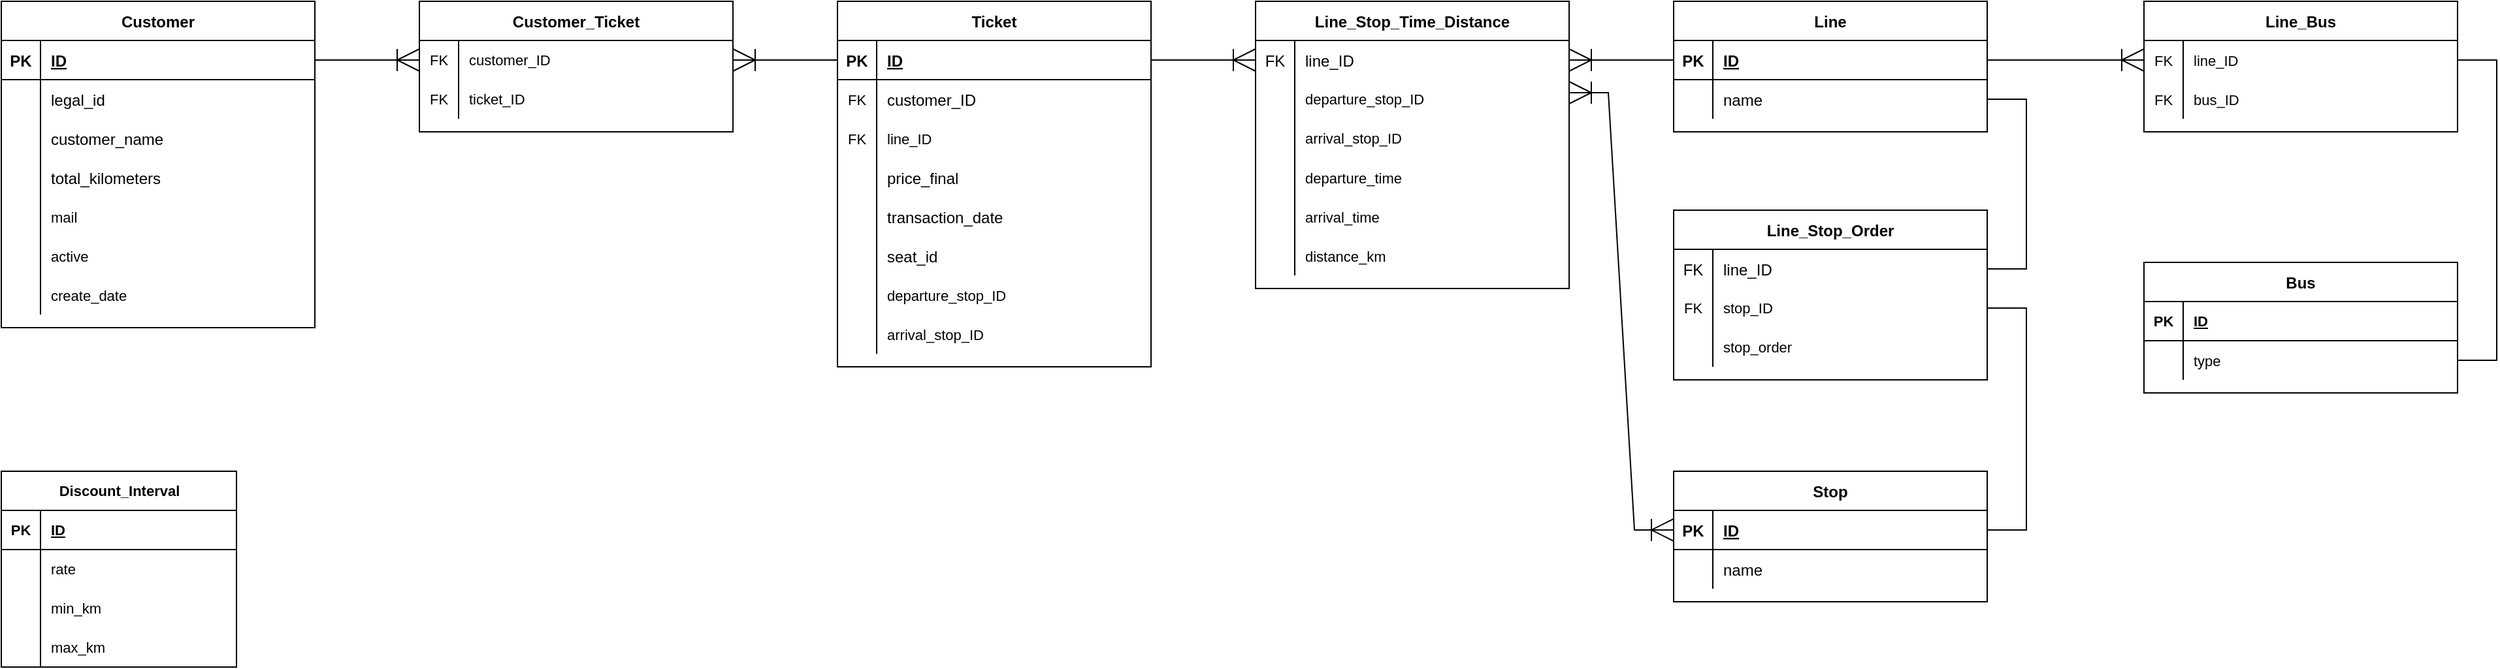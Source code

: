 <mxfile version="25.0.3">
  <diagram id="R2lEEEUBdFMjLlhIrx00" name="Page-1">
    <mxGraphModel dx="2228" dy="1230" grid="1" gridSize="10" guides="1" tooltips="1" connect="1" arrows="1" fold="1" page="1" pageScale="1" pageWidth="827" pageHeight="1169" math="0" shadow="0" extFonts="Permanent Marker^https://fonts.googleapis.com/css?family=Permanent+Marker">
      <root>
        <mxCell id="0" />
        <mxCell id="1" parent="0" />
        <mxCell id="C-vyLk0tnHw3VtMMgP7b-13" value="Stop" style="shape=table;startSize=30;container=1;collapsible=1;childLayout=tableLayout;fixedRows=1;rowLines=0;fontStyle=1;align=center;resizeLast=1;" parent="1" vertex="1">
          <mxGeometry x="1280" y="360" width="240" height="100" as="geometry" />
        </mxCell>
        <mxCell id="C-vyLk0tnHw3VtMMgP7b-14" value="" style="shape=partialRectangle;collapsible=0;dropTarget=0;pointerEvents=0;fillColor=none;points=[[0,0.5],[1,0.5]];portConstraint=eastwest;top=0;left=0;right=0;bottom=1;" parent="C-vyLk0tnHw3VtMMgP7b-13" vertex="1">
          <mxGeometry y="30" width="240" height="30" as="geometry" />
        </mxCell>
        <mxCell id="C-vyLk0tnHw3VtMMgP7b-15" value="PK" style="shape=partialRectangle;overflow=hidden;connectable=0;fillColor=none;top=0;left=0;bottom=0;right=0;fontStyle=1;" parent="C-vyLk0tnHw3VtMMgP7b-14" vertex="1">
          <mxGeometry width="30" height="30" as="geometry">
            <mxRectangle width="30" height="30" as="alternateBounds" />
          </mxGeometry>
        </mxCell>
        <mxCell id="C-vyLk0tnHw3VtMMgP7b-16" value="ID" style="shape=partialRectangle;overflow=hidden;connectable=0;fillColor=none;top=0;left=0;bottom=0;right=0;align=left;spacingLeft=6;fontStyle=5;" parent="C-vyLk0tnHw3VtMMgP7b-14" vertex="1">
          <mxGeometry x="30" width="210" height="30" as="geometry">
            <mxRectangle width="210" height="30" as="alternateBounds" />
          </mxGeometry>
        </mxCell>
        <mxCell id="C-vyLk0tnHw3VtMMgP7b-17" value="" style="shape=partialRectangle;collapsible=0;dropTarget=0;pointerEvents=0;fillColor=none;points=[[0,0.5],[1,0.5]];portConstraint=eastwest;top=0;left=0;right=0;bottom=0;" parent="C-vyLk0tnHw3VtMMgP7b-13" vertex="1">
          <mxGeometry y="60" width="240" height="30" as="geometry" />
        </mxCell>
        <mxCell id="C-vyLk0tnHw3VtMMgP7b-18" value="" style="shape=partialRectangle;overflow=hidden;connectable=0;fillColor=none;top=0;left=0;bottom=0;right=0;" parent="C-vyLk0tnHw3VtMMgP7b-17" vertex="1">
          <mxGeometry width="30" height="30" as="geometry">
            <mxRectangle width="30" height="30" as="alternateBounds" />
          </mxGeometry>
        </mxCell>
        <mxCell id="C-vyLk0tnHw3VtMMgP7b-19" value="name" style="shape=partialRectangle;overflow=hidden;connectable=0;fillColor=none;top=0;left=0;bottom=0;right=0;align=left;spacingLeft=6;" parent="C-vyLk0tnHw3VtMMgP7b-17" vertex="1">
          <mxGeometry x="30" width="210" height="30" as="geometry">
            <mxRectangle width="210" height="30" as="alternateBounds" />
          </mxGeometry>
        </mxCell>
        <mxCell id="C-vyLk0tnHw3VtMMgP7b-23" value="Customer" style="shape=table;startSize=30;container=1;collapsible=1;childLayout=tableLayout;fixedRows=1;rowLines=0;fontStyle=1;align=center;resizeLast=1;" parent="1" vertex="1">
          <mxGeometry width="240" height="250" as="geometry" />
        </mxCell>
        <mxCell id="C-vyLk0tnHw3VtMMgP7b-24" value="" style="shape=partialRectangle;collapsible=0;dropTarget=0;pointerEvents=0;fillColor=none;points=[[0,0.5],[1,0.5]];portConstraint=eastwest;top=0;left=0;right=0;bottom=1;" parent="C-vyLk0tnHw3VtMMgP7b-23" vertex="1">
          <mxGeometry y="30" width="240" height="30" as="geometry" />
        </mxCell>
        <mxCell id="C-vyLk0tnHw3VtMMgP7b-25" value="PK" style="shape=partialRectangle;overflow=hidden;connectable=0;fillColor=none;top=0;left=0;bottom=0;right=0;fontStyle=1;" parent="C-vyLk0tnHw3VtMMgP7b-24" vertex="1">
          <mxGeometry width="30" height="30" as="geometry">
            <mxRectangle width="30" height="30" as="alternateBounds" />
          </mxGeometry>
        </mxCell>
        <mxCell id="C-vyLk0tnHw3VtMMgP7b-26" value="ID" style="shape=partialRectangle;overflow=hidden;connectable=0;fillColor=none;top=0;left=0;bottom=0;right=0;align=left;spacingLeft=6;fontStyle=5;" parent="C-vyLk0tnHw3VtMMgP7b-24" vertex="1">
          <mxGeometry x="30" width="210" height="30" as="geometry">
            <mxRectangle width="210" height="30" as="alternateBounds" />
          </mxGeometry>
        </mxCell>
        <mxCell id="C-vyLk0tnHw3VtMMgP7b-27" value="" style="shape=partialRectangle;collapsible=0;dropTarget=0;pointerEvents=0;fillColor=none;points=[[0,0.5],[1,0.5]];portConstraint=eastwest;top=0;left=0;right=0;bottom=0;" parent="C-vyLk0tnHw3VtMMgP7b-23" vertex="1">
          <mxGeometry y="60" width="240" height="30" as="geometry" />
        </mxCell>
        <mxCell id="C-vyLk0tnHw3VtMMgP7b-28" value="" style="shape=partialRectangle;overflow=hidden;connectable=0;fillColor=none;top=0;left=0;bottom=0;right=0;" parent="C-vyLk0tnHw3VtMMgP7b-27" vertex="1">
          <mxGeometry width="30" height="30" as="geometry">
            <mxRectangle width="30" height="30" as="alternateBounds" />
          </mxGeometry>
        </mxCell>
        <mxCell id="C-vyLk0tnHw3VtMMgP7b-29" value="legal_id" style="shape=partialRectangle;overflow=hidden;connectable=0;fillColor=none;top=0;left=0;bottom=0;right=0;align=left;spacingLeft=6;" parent="C-vyLk0tnHw3VtMMgP7b-27" vertex="1">
          <mxGeometry x="30" width="210" height="30" as="geometry">
            <mxRectangle width="210" height="30" as="alternateBounds" />
          </mxGeometry>
        </mxCell>
        <mxCell id="orfjdkogX-pBOF_ILe8_-20" value="" style="shape=tableRow;horizontal=0;startSize=0;swimlaneHead=0;swimlaneBody=0;fillColor=none;collapsible=0;dropTarget=0;points=[[0,0.5],[1,0.5]];portConstraint=eastwest;top=0;left=0;right=0;bottom=0;" vertex="1" parent="C-vyLk0tnHw3VtMMgP7b-23">
          <mxGeometry y="90" width="240" height="30" as="geometry" />
        </mxCell>
        <mxCell id="orfjdkogX-pBOF_ILe8_-21" value="" style="shape=partialRectangle;connectable=0;fillColor=none;top=0;left=0;bottom=0;right=0;editable=1;overflow=hidden;" vertex="1" parent="orfjdkogX-pBOF_ILe8_-20">
          <mxGeometry width="30" height="30" as="geometry">
            <mxRectangle width="30" height="30" as="alternateBounds" />
          </mxGeometry>
        </mxCell>
        <mxCell id="orfjdkogX-pBOF_ILe8_-22" value="customer_name" style="shape=partialRectangle;connectable=0;fillColor=none;top=0;left=0;bottom=0;right=0;align=left;spacingLeft=6;overflow=hidden;" vertex="1" parent="orfjdkogX-pBOF_ILe8_-20">
          <mxGeometry x="30" width="210" height="30" as="geometry">
            <mxRectangle width="210" height="30" as="alternateBounds" />
          </mxGeometry>
        </mxCell>
        <mxCell id="orfjdkogX-pBOF_ILe8_-23" value="" style="shape=tableRow;horizontal=0;startSize=0;swimlaneHead=0;swimlaneBody=0;fillColor=none;collapsible=0;dropTarget=0;points=[[0,0.5],[1,0.5]];portConstraint=eastwest;top=0;left=0;right=0;bottom=0;" vertex="1" parent="C-vyLk0tnHw3VtMMgP7b-23">
          <mxGeometry y="120" width="240" height="30" as="geometry" />
        </mxCell>
        <mxCell id="orfjdkogX-pBOF_ILe8_-24" value="" style="shape=partialRectangle;connectable=0;fillColor=none;top=0;left=0;bottom=0;right=0;editable=1;overflow=hidden;" vertex="1" parent="orfjdkogX-pBOF_ILe8_-23">
          <mxGeometry width="30" height="30" as="geometry">
            <mxRectangle width="30" height="30" as="alternateBounds" />
          </mxGeometry>
        </mxCell>
        <mxCell id="orfjdkogX-pBOF_ILe8_-25" value="total_kilometers" style="shape=partialRectangle;connectable=0;fillColor=none;top=0;left=0;bottom=0;right=0;align=left;spacingLeft=6;overflow=hidden;" vertex="1" parent="orfjdkogX-pBOF_ILe8_-23">
          <mxGeometry x="30" width="210" height="30" as="geometry">
            <mxRectangle width="210" height="30" as="alternateBounds" />
          </mxGeometry>
        </mxCell>
        <mxCell id="orfjdkogX-pBOF_ILe8_-232" value="" style="shape=tableRow;horizontal=0;startSize=0;swimlaneHead=0;swimlaneBody=0;fillColor=none;collapsible=0;dropTarget=0;points=[[0,0.5],[1,0.5]];portConstraint=eastwest;top=0;left=0;right=0;bottom=0;align=center;verticalAlign=middle;fontFamily=Helvetica;fontSize=11;fontColor=default;labelBackgroundColor=default;resizable=0;" vertex="1" parent="C-vyLk0tnHw3VtMMgP7b-23">
          <mxGeometry y="150" width="240" height="30" as="geometry" />
        </mxCell>
        <mxCell id="orfjdkogX-pBOF_ILe8_-233" value="" style="shape=partialRectangle;connectable=0;fillColor=none;top=0;left=0;bottom=0;right=0;editable=1;overflow=hidden;align=center;verticalAlign=middle;fontFamily=Helvetica;fontSize=11;fontColor=default;labelBackgroundColor=default;resizable=0;" vertex="1" parent="orfjdkogX-pBOF_ILe8_-232">
          <mxGeometry width="30" height="30" as="geometry">
            <mxRectangle width="30" height="30" as="alternateBounds" />
          </mxGeometry>
        </mxCell>
        <mxCell id="orfjdkogX-pBOF_ILe8_-234" value="mail" style="shape=partialRectangle;connectable=0;fillColor=none;top=0;left=0;bottom=0;right=0;align=left;spacingLeft=6;overflow=hidden;verticalAlign=middle;fontFamily=Helvetica;fontSize=11;fontColor=default;labelBackgroundColor=default;resizable=0;" vertex="1" parent="orfjdkogX-pBOF_ILe8_-232">
          <mxGeometry x="30" width="210" height="30" as="geometry">
            <mxRectangle width="210" height="30" as="alternateBounds" />
          </mxGeometry>
        </mxCell>
        <mxCell id="orfjdkogX-pBOF_ILe8_-238" value="" style="shape=tableRow;horizontal=0;startSize=0;swimlaneHead=0;swimlaneBody=0;fillColor=none;collapsible=0;dropTarget=0;points=[[0,0.5],[1,0.5]];portConstraint=eastwest;top=0;left=0;right=0;bottom=0;align=center;verticalAlign=middle;fontFamily=Helvetica;fontSize=11;fontColor=default;labelBackgroundColor=default;resizable=0;" vertex="1" parent="C-vyLk0tnHw3VtMMgP7b-23">
          <mxGeometry y="180" width="240" height="30" as="geometry" />
        </mxCell>
        <mxCell id="orfjdkogX-pBOF_ILe8_-239" value="" style="shape=partialRectangle;connectable=0;fillColor=none;top=0;left=0;bottom=0;right=0;editable=1;overflow=hidden;align=center;verticalAlign=middle;fontFamily=Helvetica;fontSize=11;fontColor=default;labelBackgroundColor=default;resizable=0;" vertex="1" parent="orfjdkogX-pBOF_ILe8_-238">
          <mxGeometry width="30" height="30" as="geometry">
            <mxRectangle width="30" height="30" as="alternateBounds" />
          </mxGeometry>
        </mxCell>
        <mxCell id="orfjdkogX-pBOF_ILe8_-240" value="active" style="shape=partialRectangle;connectable=0;fillColor=none;top=0;left=0;bottom=0;right=0;align=left;spacingLeft=6;overflow=hidden;verticalAlign=middle;fontFamily=Helvetica;fontSize=11;fontColor=default;labelBackgroundColor=default;resizable=0;" vertex="1" parent="orfjdkogX-pBOF_ILe8_-238">
          <mxGeometry x="30" width="210" height="30" as="geometry">
            <mxRectangle width="210" height="30" as="alternateBounds" />
          </mxGeometry>
        </mxCell>
        <mxCell id="orfjdkogX-pBOF_ILe8_-241" value="" style="shape=tableRow;horizontal=0;startSize=0;swimlaneHead=0;swimlaneBody=0;fillColor=none;collapsible=0;dropTarget=0;points=[[0,0.5],[1,0.5]];portConstraint=eastwest;top=0;left=0;right=0;bottom=0;align=center;verticalAlign=middle;fontFamily=Helvetica;fontSize=11;fontColor=default;labelBackgroundColor=default;resizable=0;" vertex="1" parent="C-vyLk0tnHw3VtMMgP7b-23">
          <mxGeometry y="210" width="240" height="30" as="geometry" />
        </mxCell>
        <mxCell id="orfjdkogX-pBOF_ILe8_-242" value="" style="shape=partialRectangle;connectable=0;fillColor=none;top=0;left=0;bottom=0;right=0;editable=1;overflow=hidden;align=center;verticalAlign=middle;fontFamily=Helvetica;fontSize=11;fontColor=default;labelBackgroundColor=default;resizable=0;" vertex="1" parent="orfjdkogX-pBOF_ILe8_-241">
          <mxGeometry width="30" height="30" as="geometry">
            <mxRectangle width="30" height="30" as="alternateBounds" />
          </mxGeometry>
        </mxCell>
        <mxCell id="orfjdkogX-pBOF_ILe8_-243" value="create_date" style="shape=partialRectangle;connectable=0;fillColor=none;top=0;left=0;bottom=0;right=0;align=left;spacingLeft=6;overflow=hidden;verticalAlign=middle;fontFamily=Helvetica;fontSize=11;fontColor=default;labelBackgroundColor=default;resizable=0;" vertex="1" parent="orfjdkogX-pBOF_ILe8_-241">
          <mxGeometry x="30" width="210" height="30" as="geometry">
            <mxRectangle width="210" height="30" as="alternateBounds" />
          </mxGeometry>
        </mxCell>
        <mxCell id="orfjdkogX-pBOF_ILe8_-57" value="Customer_Ticket" style="shape=table;startSize=30;container=1;collapsible=1;childLayout=tableLayout;fixedRows=1;rowLines=0;fontStyle=1;align=center;resizeLast=1;" vertex="1" parent="1">
          <mxGeometry x="320" width="240" height="100" as="geometry" />
        </mxCell>
        <mxCell id="orfjdkogX-pBOF_ILe8_-71" value="" style="shape=tableRow;horizontal=0;startSize=0;swimlaneHead=0;swimlaneBody=0;fillColor=none;collapsible=0;dropTarget=0;points=[[0,0.5],[1,0.5]];portConstraint=eastwest;top=0;left=0;right=0;bottom=0;align=center;verticalAlign=middle;fontFamily=Helvetica;fontSize=11;fontColor=default;labelBackgroundColor=default;resizable=0;" vertex="1" parent="orfjdkogX-pBOF_ILe8_-57">
          <mxGeometry y="30" width="240" height="30" as="geometry" />
        </mxCell>
        <mxCell id="orfjdkogX-pBOF_ILe8_-72" value="FK" style="shape=partialRectangle;connectable=0;fillColor=none;top=0;left=0;bottom=0;right=0;fontStyle=0;overflow=hidden;whiteSpace=wrap;html=1;align=center;verticalAlign=middle;fontFamily=Helvetica;fontSize=11;fontColor=default;labelBackgroundColor=default;resizable=0;" vertex="1" parent="orfjdkogX-pBOF_ILe8_-71">
          <mxGeometry width="30" height="30" as="geometry">
            <mxRectangle width="30" height="30" as="alternateBounds" />
          </mxGeometry>
        </mxCell>
        <mxCell id="orfjdkogX-pBOF_ILe8_-73" value="customer_ID" style="shape=partialRectangle;connectable=0;fillColor=none;top=0;left=0;bottom=0;right=0;align=left;spacingLeft=6;fontStyle=0;overflow=hidden;whiteSpace=wrap;html=1;verticalAlign=middle;fontFamily=Helvetica;fontSize=11;fontColor=default;labelBackgroundColor=default;resizable=0;" vertex="1" parent="orfjdkogX-pBOF_ILe8_-71">
          <mxGeometry x="30" width="210" height="30" as="geometry">
            <mxRectangle width="210" height="30" as="alternateBounds" />
          </mxGeometry>
        </mxCell>
        <mxCell id="orfjdkogX-pBOF_ILe8_-74" value="" style="shape=tableRow;horizontal=0;startSize=0;swimlaneHead=0;swimlaneBody=0;fillColor=none;collapsible=0;dropTarget=0;points=[[0,0.5],[1,0.5]];portConstraint=eastwest;top=0;left=0;right=0;bottom=0;align=center;verticalAlign=middle;fontFamily=Helvetica;fontSize=11;fontColor=default;labelBackgroundColor=default;resizable=0;" vertex="1" parent="orfjdkogX-pBOF_ILe8_-57">
          <mxGeometry y="60" width="240" height="30" as="geometry" />
        </mxCell>
        <mxCell id="orfjdkogX-pBOF_ILe8_-75" value="FK" style="shape=partialRectangle;connectable=0;fillColor=none;top=0;left=0;bottom=0;right=0;fontStyle=0;overflow=hidden;whiteSpace=wrap;html=1;align=center;verticalAlign=middle;fontFamily=Helvetica;fontSize=11;fontColor=default;labelBackgroundColor=default;resizable=0;" vertex="1" parent="orfjdkogX-pBOF_ILe8_-74">
          <mxGeometry width="30" height="30" as="geometry">
            <mxRectangle width="30" height="30" as="alternateBounds" />
          </mxGeometry>
        </mxCell>
        <mxCell id="orfjdkogX-pBOF_ILe8_-76" value="ticket_ID" style="shape=partialRectangle;connectable=0;fillColor=none;top=0;left=0;bottom=0;right=0;align=left;spacingLeft=6;fontStyle=0;overflow=hidden;whiteSpace=wrap;html=1;verticalAlign=middle;fontFamily=Helvetica;fontSize=11;fontColor=default;labelBackgroundColor=default;resizable=0;" vertex="1" parent="orfjdkogX-pBOF_ILe8_-74">
          <mxGeometry x="30" width="210" height="30" as="geometry">
            <mxRectangle width="210" height="30" as="alternateBounds" />
          </mxGeometry>
        </mxCell>
        <mxCell id="orfjdkogX-pBOF_ILe8_-106" value="" style="edgeStyle=entityRelationEdgeStyle;fontSize=12;html=1;endArrow=ERoneToMany;rounded=0;strokeColor=default;strokeWidth=1;align=center;verticalAlign=middle;fontFamily=Helvetica;fontColor=default;labelBackgroundColor=default;resizable=0;endSize=15;entryX=0;entryY=0.5;entryDx=0;entryDy=0;exitX=1;exitY=0.5;exitDx=0;exitDy=0;" edge="1" parent="1" source="C-vyLk0tnHw3VtMMgP7b-24" target="orfjdkogX-pBOF_ILe8_-71">
          <mxGeometry width="100" height="100" relative="1" as="geometry">
            <mxPoint x="260" y="80" as="sourcePoint" />
            <mxPoint x="440" y="40" as="targetPoint" />
          </mxGeometry>
        </mxCell>
        <mxCell id="orfjdkogX-pBOF_ILe8_-107" value="" style="edgeStyle=entityRelationEdgeStyle;fontSize=12;html=1;endArrow=ERoneToMany;rounded=0;strokeColor=default;strokeWidth=1;align=center;verticalAlign=middle;fontFamily=Helvetica;fontColor=default;labelBackgroundColor=default;resizable=0;endSize=15;entryX=1;entryY=0.5;entryDx=0;entryDy=0;exitX=0;exitY=0.5;exitDx=0;exitDy=0;" edge="1" parent="1" source="C-vyLk0tnHw3VtMMgP7b-3" target="orfjdkogX-pBOF_ILe8_-71">
          <mxGeometry width="100" height="100" relative="1" as="geometry">
            <mxPoint x="450" y="250" as="sourcePoint" />
            <mxPoint x="550" y="150" as="targetPoint" />
          </mxGeometry>
        </mxCell>
        <mxCell id="orfjdkogX-pBOF_ILe8_-108" value="Discount_Interval" style="shape=table;startSize=30;container=1;collapsible=1;childLayout=tableLayout;fixedRows=1;rowLines=0;fontStyle=1;align=center;resizeLast=1;html=1;verticalAlign=middle;fontFamily=Helvetica;fontSize=11;fontColor=default;labelBackgroundColor=default;resizable=0;fillColor=none;gradientColor=none;" vertex="1" parent="1">
          <mxGeometry y="360" width="180" height="150" as="geometry" />
        </mxCell>
        <mxCell id="orfjdkogX-pBOF_ILe8_-109" value="" style="shape=tableRow;horizontal=0;startSize=0;swimlaneHead=0;swimlaneBody=0;fillColor=none;collapsible=0;dropTarget=0;points=[[0,0.5],[1,0.5]];portConstraint=eastwest;top=0;left=0;right=0;bottom=1;align=center;verticalAlign=middle;fontFamily=Helvetica;fontSize=11;fontColor=default;labelBackgroundColor=default;resizable=0;" vertex="1" parent="orfjdkogX-pBOF_ILe8_-108">
          <mxGeometry y="30" width="180" height="30" as="geometry" />
        </mxCell>
        <mxCell id="orfjdkogX-pBOF_ILe8_-110" value="PK" style="shape=partialRectangle;connectable=0;fillColor=none;top=0;left=0;bottom=0;right=0;fontStyle=1;overflow=hidden;whiteSpace=wrap;html=1;align=center;verticalAlign=middle;fontFamily=Helvetica;fontSize=11;fontColor=default;labelBackgroundColor=default;resizable=0;" vertex="1" parent="orfjdkogX-pBOF_ILe8_-109">
          <mxGeometry width="30" height="30" as="geometry">
            <mxRectangle width="30" height="30" as="alternateBounds" />
          </mxGeometry>
        </mxCell>
        <mxCell id="orfjdkogX-pBOF_ILe8_-111" value="ID" style="shape=partialRectangle;connectable=0;fillColor=none;top=0;left=0;bottom=0;right=0;align=left;spacingLeft=6;fontStyle=5;overflow=hidden;whiteSpace=wrap;html=1;verticalAlign=middle;fontFamily=Helvetica;fontSize=11;fontColor=default;labelBackgroundColor=default;resizable=0;" vertex="1" parent="orfjdkogX-pBOF_ILe8_-109">
          <mxGeometry x="30" width="150" height="30" as="geometry">
            <mxRectangle width="150" height="30" as="alternateBounds" />
          </mxGeometry>
        </mxCell>
        <mxCell id="orfjdkogX-pBOF_ILe8_-112" value="" style="shape=tableRow;horizontal=0;startSize=0;swimlaneHead=0;swimlaneBody=0;fillColor=none;collapsible=0;dropTarget=0;points=[[0,0.5],[1,0.5]];portConstraint=eastwest;top=0;left=0;right=0;bottom=0;align=center;verticalAlign=middle;fontFamily=Helvetica;fontSize=11;fontColor=default;labelBackgroundColor=default;resizable=0;" vertex="1" parent="orfjdkogX-pBOF_ILe8_-108">
          <mxGeometry y="60" width="180" height="30" as="geometry" />
        </mxCell>
        <mxCell id="orfjdkogX-pBOF_ILe8_-113" value="" style="shape=partialRectangle;connectable=0;fillColor=none;top=0;left=0;bottom=0;right=0;editable=1;overflow=hidden;whiteSpace=wrap;html=1;align=center;verticalAlign=middle;fontFamily=Helvetica;fontSize=11;fontColor=default;labelBackgroundColor=default;resizable=0;" vertex="1" parent="orfjdkogX-pBOF_ILe8_-112">
          <mxGeometry width="30" height="30" as="geometry">
            <mxRectangle width="30" height="30" as="alternateBounds" />
          </mxGeometry>
        </mxCell>
        <mxCell id="orfjdkogX-pBOF_ILe8_-114" value="rate" style="shape=partialRectangle;connectable=0;fillColor=none;top=0;left=0;bottom=0;right=0;align=left;spacingLeft=6;overflow=hidden;whiteSpace=wrap;html=1;verticalAlign=middle;fontFamily=Helvetica;fontSize=11;fontColor=default;labelBackgroundColor=default;resizable=0;" vertex="1" parent="orfjdkogX-pBOF_ILe8_-112">
          <mxGeometry x="30" width="150" height="30" as="geometry">
            <mxRectangle width="150" height="30" as="alternateBounds" />
          </mxGeometry>
        </mxCell>
        <mxCell id="orfjdkogX-pBOF_ILe8_-115" value="" style="shape=tableRow;horizontal=0;startSize=0;swimlaneHead=0;swimlaneBody=0;fillColor=none;collapsible=0;dropTarget=0;points=[[0,0.5],[1,0.5]];portConstraint=eastwest;top=0;left=0;right=0;bottom=0;align=center;verticalAlign=middle;fontFamily=Helvetica;fontSize=11;fontColor=default;labelBackgroundColor=default;resizable=0;" vertex="1" parent="orfjdkogX-pBOF_ILe8_-108">
          <mxGeometry y="90" width="180" height="30" as="geometry" />
        </mxCell>
        <mxCell id="orfjdkogX-pBOF_ILe8_-116" value="" style="shape=partialRectangle;connectable=0;fillColor=none;top=0;left=0;bottom=0;right=0;editable=1;overflow=hidden;whiteSpace=wrap;html=1;align=center;verticalAlign=middle;fontFamily=Helvetica;fontSize=11;fontColor=default;labelBackgroundColor=default;resizable=0;" vertex="1" parent="orfjdkogX-pBOF_ILe8_-115">
          <mxGeometry width="30" height="30" as="geometry">
            <mxRectangle width="30" height="30" as="alternateBounds" />
          </mxGeometry>
        </mxCell>
        <mxCell id="orfjdkogX-pBOF_ILe8_-117" value="min_km" style="shape=partialRectangle;connectable=0;fillColor=none;top=0;left=0;bottom=0;right=0;align=left;spacingLeft=6;overflow=hidden;whiteSpace=wrap;html=1;verticalAlign=middle;fontFamily=Helvetica;fontSize=11;fontColor=default;labelBackgroundColor=default;resizable=0;" vertex="1" parent="orfjdkogX-pBOF_ILe8_-115">
          <mxGeometry x="30" width="150" height="30" as="geometry">
            <mxRectangle width="150" height="30" as="alternateBounds" />
          </mxGeometry>
        </mxCell>
        <mxCell id="orfjdkogX-pBOF_ILe8_-118" value="" style="shape=tableRow;horizontal=0;startSize=0;swimlaneHead=0;swimlaneBody=0;fillColor=none;collapsible=0;dropTarget=0;points=[[0,0.5],[1,0.5]];portConstraint=eastwest;top=0;left=0;right=0;bottom=0;align=center;verticalAlign=middle;fontFamily=Helvetica;fontSize=11;fontColor=default;labelBackgroundColor=default;resizable=0;" vertex="1" parent="orfjdkogX-pBOF_ILe8_-108">
          <mxGeometry y="120" width="180" height="30" as="geometry" />
        </mxCell>
        <mxCell id="orfjdkogX-pBOF_ILe8_-119" value="" style="shape=partialRectangle;connectable=0;fillColor=none;top=0;left=0;bottom=0;right=0;editable=1;overflow=hidden;whiteSpace=wrap;html=1;align=center;verticalAlign=middle;fontFamily=Helvetica;fontSize=11;fontColor=default;labelBackgroundColor=default;resizable=0;" vertex="1" parent="orfjdkogX-pBOF_ILe8_-118">
          <mxGeometry width="30" height="30" as="geometry">
            <mxRectangle width="30" height="30" as="alternateBounds" />
          </mxGeometry>
        </mxCell>
        <mxCell id="orfjdkogX-pBOF_ILe8_-120" value="max_km" style="shape=partialRectangle;connectable=0;fillColor=none;top=0;left=0;bottom=0;right=0;align=left;spacingLeft=6;overflow=hidden;whiteSpace=wrap;html=1;verticalAlign=middle;fontFamily=Helvetica;fontSize=11;fontColor=default;labelBackgroundColor=default;resizable=0;" vertex="1" parent="orfjdkogX-pBOF_ILe8_-118">
          <mxGeometry x="30" width="150" height="30" as="geometry">
            <mxRectangle width="150" height="30" as="alternateBounds" />
          </mxGeometry>
        </mxCell>
        <mxCell id="orfjdkogX-pBOF_ILe8_-121" value="Line" style="shape=table;startSize=30;container=1;collapsible=1;childLayout=tableLayout;fixedRows=1;rowLines=0;fontStyle=1;align=center;resizeLast=1;" vertex="1" parent="1">
          <mxGeometry x="1280" width="240" height="100" as="geometry" />
        </mxCell>
        <mxCell id="orfjdkogX-pBOF_ILe8_-122" value="" style="shape=partialRectangle;collapsible=0;dropTarget=0;pointerEvents=0;fillColor=none;points=[[0,0.5],[1,0.5]];portConstraint=eastwest;top=0;left=0;right=0;bottom=1;" vertex="1" parent="orfjdkogX-pBOF_ILe8_-121">
          <mxGeometry y="30" width="240" height="30" as="geometry" />
        </mxCell>
        <mxCell id="orfjdkogX-pBOF_ILe8_-123" value="PK" style="shape=partialRectangle;overflow=hidden;connectable=0;fillColor=none;top=0;left=0;bottom=0;right=0;fontStyle=1;" vertex="1" parent="orfjdkogX-pBOF_ILe8_-122">
          <mxGeometry width="30" height="30" as="geometry">
            <mxRectangle width="30" height="30" as="alternateBounds" />
          </mxGeometry>
        </mxCell>
        <mxCell id="orfjdkogX-pBOF_ILe8_-124" value="ID" style="shape=partialRectangle;overflow=hidden;connectable=0;fillColor=none;top=0;left=0;bottom=0;right=0;align=left;spacingLeft=6;fontStyle=5;" vertex="1" parent="orfjdkogX-pBOF_ILe8_-122">
          <mxGeometry x="30" width="210" height="30" as="geometry">
            <mxRectangle width="210" height="30" as="alternateBounds" />
          </mxGeometry>
        </mxCell>
        <mxCell id="orfjdkogX-pBOF_ILe8_-125" value="" style="shape=partialRectangle;collapsible=0;dropTarget=0;pointerEvents=0;fillColor=none;points=[[0,0.5],[1,0.5]];portConstraint=eastwest;top=0;left=0;right=0;bottom=0;" vertex="1" parent="orfjdkogX-pBOF_ILe8_-121">
          <mxGeometry y="60" width="240" height="30" as="geometry" />
        </mxCell>
        <mxCell id="orfjdkogX-pBOF_ILe8_-126" value="" style="shape=partialRectangle;overflow=hidden;connectable=0;fillColor=none;top=0;left=0;bottom=0;right=0;" vertex="1" parent="orfjdkogX-pBOF_ILe8_-125">
          <mxGeometry width="30" height="30" as="geometry">
            <mxRectangle width="30" height="30" as="alternateBounds" />
          </mxGeometry>
        </mxCell>
        <mxCell id="orfjdkogX-pBOF_ILe8_-127" value="name" style="shape=partialRectangle;overflow=hidden;connectable=0;fillColor=none;top=0;left=0;bottom=0;right=0;align=left;spacingLeft=6;" vertex="1" parent="orfjdkogX-pBOF_ILe8_-125">
          <mxGeometry x="30" width="210" height="30" as="geometry">
            <mxRectangle width="210" height="30" as="alternateBounds" />
          </mxGeometry>
        </mxCell>
        <mxCell id="orfjdkogX-pBOF_ILe8_-131" value="Line_Stop_Order" style="shape=table;startSize=30;container=1;collapsible=1;childLayout=tableLayout;fixedRows=1;rowLines=0;fontStyle=1;align=center;resizeLast=1;" vertex="1" parent="1">
          <mxGeometry x="1280" y="160" width="240" height="130" as="geometry" />
        </mxCell>
        <mxCell id="orfjdkogX-pBOF_ILe8_-138" value="" style="shape=partialRectangle;collapsible=0;dropTarget=0;pointerEvents=0;fillColor=none;points=[[0,0.5],[1,0.5]];portConstraint=eastwest;top=0;left=0;right=0;bottom=0;" vertex="1" parent="orfjdkogX-pBOF_ILe8_-131">
          <mxGeometry y="30" width="240" height="30" as="geometry" />
        </mxCell>
        <mxCell id="orfjdkogX-pBOF_ILe8_-139" value="FK" style="shape=partialRectangle;overflow=hidden;connectable=0;fillColor=none;top=0;left=0;bottom=0;right=0;" vertex="1" parent="orfjdkogX-pBOF_ILe8_-138">
          <mxGeometry width="30" height="30" as="geometry">
            <mxRectangle width="30" height="30" as="alternateBounds" />
          </mxGeometry>
        </mxCell>
        <mxCell id="orfjdkogX-pBOF_ILe8_-140" value="line_ID" style="shape=partialRectangle;overflow=hidden;connectable=0;fillColor=none;top=0;left=0;bottom=0;right=0;align=left;spacingLeft=6;" vertex="1" parent="orfjdkogX-pBOF_ILe8_-138">
          <mxGeometry x="30" width="210" height="30" as="geometry">
            <mxRectangle width="210" height="30" as="alternateBounds" />
          </mxGeometry>
        </mxCell>
        <mxCell id="orfjdkogX-pBOF_ILe8_-141" value="" style="shape=tableRow;horizontal=0;startSize=0;swimlaneHead=0;swimlaneBody=0;fillColor=none;collapsible=0;dropTarget=0;points=[[0,0.5],[1,0.5]];portConstraint=eastwest;top=0;left=0;right=0;bottom=0;align=center;verticalAlign=middle;fontFamily=Helvetica;fontSize=11;fontColor=default;labelBackgroundColor=default;resizable=0;" vertex="1" parent="orfjdkogX-pBOF_ILe8_-131">
          <mxGeometry y="60" width="240" height="30" as="geometry" />
        </mxCell>
        <mxCell id="orfjdkogX-pBOF_ILe8_-142" value="FK" style="shape=partialRectangle;connectable=0;fillColor=none;top=0;left=0;bottom=0;right=0;fontStyle=0;overflow=hidden;whiteSpace=wrap;html=1;align=center;verticalAlign=middle;fontFamily=Helvetica;fontSize=11;fontColor=default;labelBackgroundColor=default;resizable=0;" vertex="1" parent="orfjdkogX-pBOF_ILe8_-141">
          <mxGeometry width="30" height="30" as="geometry">
            <mxRectangle width="30" height="30" as="alternateBounds" />
          </mxGeometry>
        </mxCell>
        <mxCell id="orfjdkogX-pBOF_ILe8_-143" value="stop_ID" style="shape=partialRectangle;connectable=0;fillColor=none;top=0;left=0;bottom=0;right=0;align=left;spacingLeft=6;fontStyle=0;overflow=hidden;whiteSpace=wrap;html=1;verticalAlign=middle;fontFamily=Helvetica;fontSize=11;fontColor=default;labelBackgroundColor=default;resizable=0;" vertex="1" parent="orfjdkogX-pBOF_ILe8_-141">
          <mxGeometry x="30" width="210" height="30" as="geometry">
            <mxRectangle width="210" height="30" as="alternateBounds" />
          </mxGeometry>
        </mxCell>
        <mxCell id="orfjdkogX-pBOF_ILe8_-144" value="" style="shape=tableRow;horizontal=0;startSize=0;swimlaneHead=0;swimlaneBody=0;fillColor=none;collapsible=0;dropTarget=0;points=[[0,0.5],[1,0.5]];portConstraint=eastwest;top=0;left=0;right=0;bottom=0;align=center;verticalAlign=middle;fontFamily=Helvetica;fontSize=11;fontColor=default;labelBackgroundColor=default;resizable=0;" vertex="1" parent="orfjdkogX-pBOF_ILe8_-131">
          <mxGeometry y="90" width="240" height="30" as="geometry" />
        </mxCell>
        <mxCell id="orfjdkogX-pBOF_ILe8_-145" value="" style="shape=partialRectangle;connectable=0;fillColor=none;top=0;left=0;bottom=0;right=0;fontStyle=0;overflow=hidden;whiteSpace=wrap;html=1;align=center;verticalAlign=middle;fontFamily=Helvetica;fontSize=11;fontColor=default;labelBackgroundColor=default;resizable=0;" vertex="1" parent="orfjdkogX-pBOF_ILe8_-144">
          <mxGeometry width="30" height="30" as="geometry">
            <mxRectangle width="30" height="30" as="alternateBounds" />
          </mxGeometry>
        </mxCell>
        <mxCell id="orfjdkogX-pBOF_ILe8_-146" value="stop_order" style="shape=partialRectangle;connectable=0;fillColor=none;top=0;left=0;bottom=0;right=0;align=left;spacingLeft=6;fontStyle=0;overflow=hidden;whiteSpace=wrap;html=1;verticalAlign=middle;fontFamily=Helvetica;fontSize=11;fontColor=default;labelBackgroundColor=default;resizable=0;" vertex="1" parent="orfjdkogX-pBOF_ILe8_-144">
          <mxGeometry x="30" width="210" height="30" as="geometry">
            <mxRectangle width="210" height="30" as="alternateBounds" />
          </mxGeometry>
        </mxCell>
        <mxCell id="C-vyLk0tnHw3VtMMgP7b-2" value="Ticket" style="shape=table;startSize=30;container=1;collapsible=1;childLayout=tableLayout;fixedRows=1;rowLines=0;fontStyle=1;align=center;resizeLast=1;" parent="1" vertex="1">
          <mxGeometry x="640" width="240" height="280" as="geometry">
            <mxRectangle x="450" y="120" width="80" height="30" as="alternateBounds" />
          </mxGeometry>
        </mxCell>
        <mxCell id="C-vyLk0tnHw3VtMMgP7b-3" value="" style="shape=partialRectangle;collapsible=0;dropTarget=0;pointerEvents=0;fillColor=none;points=[[0,0.5],[1,0.5]];portConstraint=eastwest;top=0;left=0;right=0;bottom=1;" parent="C-vyLk0tnHw3VtMMgP7b-2" vertex="1">
          <mxGeometry y="30" width="240" height="30" as="geometry" />
        </mxCell>
        <mxCell id="C-vyLk0tnHw3VtMMgP7b-4" value="PK" style="shape=partialRectangle;overflow=hidden;connectable=0;fillColor=none;top=0;left=0;bottom=0;right=0;fontStyle=1;" parent="C-vyLk0tnHw3VtMMgP7b-3" vertex="1">
          <mxGeometry width="30" height="30" as="geometry">
            <mxRectangle width="30" height="30" as="alternateBounds" />
          </mxGeometry>
        </mxCell>
        <mxCell id="C-vyLk0tnHw3VtMMgP7b-5" value="ID" style="shape=partialRectangle;overflow=hidden;connectable=0;fillColor=none;top=0;left=0;bottom=0;right=0;align=left;spacingLeft=6;fontStyle=5;" parent="C-vyLk0tnHw3VtMMgP7b-3" vertex="1">
          <mxGeometry x="30" width="210" height="30" as="geometry">
            <mxRectangle width="210" height="30" as="alternateBounds" />
          </mxGeometry>
        </mxCell>
        <mxCell id="orfjdkogX-pBOF_ILe8_-160" value="" style="shape=tableRow;horizontal=0;startSize=0;swimlaneHead=0;swimlaneBody=0;fillColor=none;collapsible=0;dropTarget=0;points=[[0,0.5],[1,0.5]];portConstraint=eastwest;top=0;left=0;right=0;bottom=0;align=center;verticalAlign=middle;fontFamily=Helvetica;fontSize=11;fontColor=default;labelBackgroundColor=default;resizable=0;" vertex="1" parent="C-vyLk0tnHw3VtMMgP7b-2">
          <mxGeometry y="60" width="240" height="30" as="geometry" />
        </mxCell>
        <mxCell id="orfjdkogX-pBOF_ILe8_-161" value="FK" style="shape=partialRectangle;connectable=0;fillColor=none;top=0;left=0;bottom=0;right=0;editable=1;overflow=hidden;align=center;verticalAlign=middle;fontFamily=Helvetica;fontSize=11;fontColor=default;labelBackgroundColor=default;resizable=0;" vertex="1" parent="orfjdkogX-pBOF_ILe8_-160">
          <mxGeometry width="30" height="30" as="geometry">
            <mxRectangle width="30" height="30" as="alternateBounds" />
          </mxGeometry>
        </mxCell>
        <mxCell id="orfjdkogX-pBOF_ILe8_-162" value="customer_ID" style="shape=partialRectangle;connectable=0;fillColor=none;top=0;left=0;bottom=0;right=0;align=left;spacingLeft=6;overflow=hidden;verticalAlign=middle;fontFamily=Helvetica;fontSize=12;fontColor=default;labelBackgroundColor=default;resizable=0;" vertex="1" parent="orfjdkogX-pBOF_ILe8_-160">
          <mxGeometry x="30" width="210" height="30" as="geometry">
            <mxRectangle width="210" height="30" as="alternateBounds" />
          </mxGeometry>
        </mxCell>
        <mxCell id="orfjdkogX-pBOF_ILe8_-163" value="" style="shape=tableRow;horizontal=0;startSize=0;swimlaneHead=0;swimlaneBody=0;fillColor=none;collapsible=0;dropTarget=0;points=[[0,0.5],[1,0.5]];portConstraint=eastwest;top=0;left=0;right=0;bottom=0;align=center;verticalAlign=middle;fontFamily=Helvetica;fontSize=11;fontColor=default;labelBackgroundColor=default;resizable=0;" vertex="1" parent="C-vyLk0tnHw3VtMMgP7b-2">
          <mxGeometry y="90" width="240" height="30" as="geometry" />
        </mxCell>
        <mxCell id="orfjdkogX-pBOF_ILe8_-164" value="FK" style="shape=partialRectangle;connectable=0;fillColor=none;top=0;left=0;bottom=0;right=0;editable=1;overflow=hidden;align=center;verticalAlign=middle;fontFamily=Helvetica;fontSize=11;fontColor=default;labelBackgroundColor=default;resizable=0;" vertex="1" parent="orfjdkogX-pBOF_ILe8_-163">
          <mxGeometry width="30" height="30" as="geometry">
            <mxRectangle width="30" height="30" as="alternateBounds" />
          </mxGeometry>
        </mxCell>
        <mxCell id="orfjdkogX-pBOF_ILe8_-165" value="line_ID" style="shape=partialRectangle;connectable=0;fillColor=none;top=0;left=0;bottom=0;right=0;align=left;spacingLeft=6;overflow=hidden;verticalAlign=middle;fontFamily=Helvetica;fontSize=11;fontColor=default;labelBackgroundColor=default;resizable=0;" vertex="1" parent="orfjdkogX-pBOF_ILe8_-163">
          <mxGeometry x="30" width="210" height="30" as="geometry">
            <mxRectangle width="210" height="30" as="alternateBounds" />
          </mxGeometry>
        </mxCell>
        <mxCell id="C-vyLk0tnHw3VtMMgP7b-6" value="" style="shape=partialRectangle;collapsible=0;dropTarget=0;pointerEvents=0;fillColor=none;points=[[0,0.5],[1,0.5]];portConstraint=eastwest;top=0;left=0;right=0;bottom=0;" parent="C-vyLk0tnHw3VtMMgP7b-2" vertex="1">
          <mxGeometry y="120" width="240" height="30" as="geometry" />
        </mxCell>
        <mxCell id="C-vyLk0tnHw3VtMMgP7b-7" value="" style="shape=partialRectangle;overflow=hidden;connectable=0;fillColor=none;top=0;left=0;bottom=0;right=0;" parent="C-vyLk0tnHw3VtMMgP7b-6" vertex="1">
          <mxGeometry width="30" height="30" as="geometry">
            <mxRectangle width="30" height="30" as="alternateBounds" />
          </mxGeometry>
        </mxCell>
        <mxCell id="C-vyLk0tnHw3VtMMgP7b-8" value="price_final" style="shape=partialRectangle;overflow=hidden;connectable=0;fillColor=none;top=0;left=0;bottom=0;right=0;align=left;spacingLeft=6;" parent="C-vyLk0tnHw3VtMMgP7b-6" vertex="1">
          <mxGeometry x="30" width="210" height="30" as="geometry">
            <mxRectangle width="210" height="30" as="alternateBounds" />
          </mxGeometry>
        </mxCell>
        <mxCell id="C-vyLk0tnHw3VtMMgP7b-9" value="" style="shape=partialRectangle;collapsible=0;dropTarget=0;pointerEvents=0;fillColor=none;points=[[0,0.5],[1,0.5]];portConstraint=eastwest;top=0;left=0;right=0;bottom=0;" parent="C-vyLk0tnHw3VtMMgP7b-2" vertex="1">
          <mxGeometry y="150" width="240" height="30" as="geometry" />
        </mxCell>
        <mxCell id="C-vyLk0tnHw3VtMMgP7b-10" value="" style="shape=partialRectangle;overflow=hidden;connectable=0;fillColor=none;top=0;left=0;bottom=0;right=0;" parent="C-vyLk0tnHw3VtMMgP7b-9" vertex="1">
          <mxGeometry width="30" height="30" as="geometry">
            <mxRectangle width="30" height="30" as="alternateBounds" />
          </mxGeometry>
        </mxCell>
        <mxCell id="C-vyLk0tnHw3VtMMgP7b-11" value="transaction_date" style="shape=partialRectangle;overflow=hidden;connectable=0;fillColor=none;top=0;left=0;bottom=0;right=0;align=left;spacingLeft=6;" parent="C-vyLk0tnHw3VtMMgP7b-9" vertex="1">
          <mxGeometry x="30" width="210" height="30" as="geometry">
            <mxRectangle width="210" height="30" as="alternateBounds" />
          </mxGeometry>
        </mxCell>
        <mxCell id="orfjdkogX-pBOF_ILe8_-32" value="" style="shape=tableRow;horizontal=0;startSize=0;swimlaneHead=0;swimlaneBody=0;fillColor=none;collapsible=0;dropTarget=0;points=[[0,0.5],[1,0.5]];portConstraint=eastwest;top=0;left=0;right=0;bottom=0;" vertex="1" parent="C-vyLk0tnHw3VtMMgP7b-2">
          <mxGeometry y="180" width="240" height="30" as="geometry" />
        </mxCell>
        <mxCell id="orfjdkogX-pBOF_ILe8_-33" value="" style="shape=partialRectangle;connectable=0;fillColor=none;top=0;left=0;bottom=0;right=0;editable=1;overflow=hidden;" vertex="1" parent="orfjdkogX-pBOF_ILe8_-32">
          <mxGeometry width="30" height="30" as="geometry">
            <mxRectangle width="30" height="30" as="alternateBounds" />
          </mxGeometry>
        </mxCell>
        <mxCell id="orfjdkogX-pBOF_ILe8_-34" value="seat_id" style="shape=partialRectangle;connectable=0;fillColor=none;top=0;left=0;bottom=0;right=0;align=left;spacingLeft=6;overflow=hidden;" vertex="1" parent="orfjdkogX-pBOF_ILe8_-32">
          <mxGeometry x="30" width="210" height="30" as="geometry">
            <mxRectangle width="210" height="30" as="alternateBounds" />
          </mxGeometry>
        </mxCell>
        <mxCell id="orfjdkogX-pBOF_ILe8_-183" value="" style="shape=tableRow;horizontal=0;startSize=0;swimlaneHead=0;swimlaneBody=0;fillColor=none;collapsible=0;dropTarget=0;points=[[0,0.5],[1,0.5]];portConstraint=eastwest;top=0;left=0;right=0;bottom=0;align=center;verticalAlign=middle;fontFamily=Helvetica;fontSize=11;fontColor=default;labelBackgroundColor=default;resizable=0;" vertex="1" parent="C-vyLk0tnHw3VtMMgP7b-2">
          <mxGeometry y="210" width="240" height="30" as="geometry" />
        </mxCell>
        <mxCell id="orfjdkogX-pBOF_ILe8_-184" value="" style="shape=partialRectangle;connectable=0;fillColor=none;top=0;left=0;bottom=0;right=0;editable=1;overflow=hidden;align=center;verticalAlign=middle;fontFamily=Helvetica;fontSize=11;fontColor=default;labelBackgroundColor=default;resizable=0;" vertex="1" parent="orfjdkogX-pBOF_ILe8_-183">
          <mxGeometry width="30" height="30" as="geometry">
            <mxRectangle width="30" height="30" as="alternateBounds" />
          </mxGeometry>
        </mxCell>
        <mxCell id="orfjdkogX-pBOF_ILe8_-185" value="departure_stop_ID" style="shape=partialRectangle;connectable=0;fillColor=none;top=0;left=0;bottom=0;right=0;align=left;spacingLeft=6;overflow=hidden;verticalAlign=middle;fontFamily=Helvetica;fontSize=11;fontColor=default;labelBackgroundColor=default;resizable=0;" vertex="1" parent="orfjdkogX-pBOF_ILe8_-183">
          <mxGeometry x="30" width="210" height="30" as="geometry">
            <mxRectangle width="210" height="30" as="alternateBounds" />
          </mxGeometry>
        </mxCell>
        <mxCell id="orfjdkogX-pBOF_ILe8_-186" value="" style="shape=tableRow;horizontal=0;startSize=0;swimlaneHead=0;swimlaneBody=0;fillColor=none;collapsible=0;dropTarget=0;points=[[0,0.5],[1,0.5]];portConstraint=eastwest;top=0;left=0;right=0;bottom=0;align=center;verticalAlign=middle;fontFamily=Helvetica;fontSize=11;fontColor=default;labelBackgroundColor=default;resizable=0;" vertex="1" parent="C-vyLk0tnHw3VtMMgP7b-2">
          <mxGeometry y="240" width="240" height="30" as="geometry" />
        </mxCell>
        <mxCell id="orfjdkogX-pBOF_ILe8_-187" value="" style="shape=partialRectangle;connectable=0;fillColor=none;top=0;left=0;bottom=0;right=0;editable=1;overflow=hidden;align=center;verticalAlign=middle;fontFamily=Helvetica;fontSize=11;fontColor=default;labelBackgroundColor=default;resizable=0;" vertex="1" parent="orfjdkogX-pBOF_ILe8_-186">
          <mxGeometry width="30" height="30" as="geometry">
            <mxRectangle width="30" height="30" as="alternateBounds" />
          </mxGeometry>
        </mxCell>
        <mxCell id="orfjdkogX-pBOF_ILe8_-188" value="arrival_stop_ID" style="shape=partialRectangle;connectable=0;fillColor=none;top=0;left=0;bottom=0;right=0;align=left;spacingLeft=6;overflow=hidden;verticalAlign=middle;fontFamily=Helvetica;fontSize=11;fontColor=default;labelBackgroundColor=default;resizable=0;" vertex="1" parent="orfjdkogX-pBOF_ILe8_-186">
          <mxGeometry x="30" width="210" height="30" as="geometry">
            <mxRectangle width="210" height="30" as="alternateBounds" />
          </mxGeometry>
        </mxCell>
        <mxCell id="orfjdkogX-pBOF_ILe8_-166" value="Line_Stop_Time_Distance" style="shape=table;startSize=30;container=1;collapsible=1;childLayout=tableLayout;fixedRows=1;rowLines=0;fontStyle=1;align=center;resizeLast=1;" vertex="1" parent="1">
          <mxGeometry x="960" width="240" height="220" as="geometry" />
        </mxCell>
        <mxCell id="orfjdkogX-pBOF_ILe8_-167" value="" style="shape=partialRectangle;collapsible=0;dropTarget=0;pointerEvents=0;fillColor=none;points=[[0,0.5],[1,0.5]];portConstraint=eastwest;top=0;left=0;right=0;bottom=0;" vertex="1" parent="orfjdkogX-pBOF_ILe8_-166">
          <mxGeometry y="30" width="240" height="30" as="geometry" />
        </mxCell>
        <mxCell id="orfjdkogX-pBOF_ILe8_-168" value="FK" style="shape=partialRectangle;overflow=hidden;connectable=0;fillColor=none;top=0;left=0;bottom=0;right=0;" vertex="1" parent="orfjdkogX-pBOF_ILe8_-167">
          <mxGeometry width="30" height="30" as="geometry">
            <mxRectangle width="30" height="30" as="alternateBounds" />
          </mxGeometry>
        </mxCell>
        <mxCell id="orfjdkogX-pBOF_ILe8_-169" value="line_ID" style="shape=partialRectangle;overflow=hidden;connectable=0;fillColor=none;top=0;left=0;bottom=0;right=0;align=left;spacingLeft=6;" vertex="1" parent="orfjdkogX-pBOF_ILe8_-167">
          <mxGeometry x="30" width="210" height="30" as="geometry">
            <mxRectangle width="210" height="30" as="alternateBounds" />
          </mxGeometry>
        </mxCell>
        <mxCell id="orfjdkogX-pBOF_ILe8_-170" value="" style="shape=tableRow;horizontal=0;startSize=0;swimlaneHead=0;swimlaneBody=0;fillColor=none;collapsible=0;dropTarget=0;points=[[0,0.5],[1,0.5]];portConstraint=eastwest;top=0;left=0;right=0;bottom=0;align=center;verticalAlign=middle;fontFamily=Helvetica;fontSize=11;fontColor=default;labelBackgroundColor=default;resizable=0;" vertex="1" parent="orfjdkogX-pBOF_ILe8_-166">
          <mxGeometry y="60" width="240" height="30" as="geometry" />
        </mxCell>
        <mxCell id="orfjdkogX-pBOF_ILe8_-171" value="" style="shape=partialRectangle;connectable=0;fillColor=none;top=0;left=0;bottom=0;right=0;fontStyle=0;overflow=hidden;whiteSpace=wrap;html=1;align=center;verticalAlign=middle;fontFamily=Helvetica;fontSize=11;fontColor=default;labelBackgroundColor=default;resizable=0;" vertex="1" parent="orfjdkogX-pBOF_ILe8_-170">
          <mxGeometry width="30" height="30" as="geometry">
            <mxRectangle width="30" height="30" as="alternateBounds" />
          </mxGeometry>
        </mxCell>
        <mxCell id="orfjdkogX-pBOF_ILe8_-172" value="departure_stop_ID" style="shape=partialRectangle;connectable=0;fillColor=none;top=0;left=0;bottom=0;right=0;align=left;spacingLeft=6;fontStyle=0;overflow=hidden;whiteSpace=wrap;html=1;verticalAlign=middle;fontFamily=Helvetica;fontSize=11;fontColor=default;labelBackgroundColor=default;resizable=0;" vertex="1" parent="orfjdkogX-pBOF_ILe8_-170">
          <mxGeometry x="30" width="210" height="30" as="geometry">
            <mxRectangle width="210" height="30" as="alternateBounds" />
          </mxGeometry>
        </mxCell>
        <mxCell id="orfjdkogX-pBOF_ILe8_-173" value="" style="shape=tableRow;horizontal=0;startSize=0;swimlaneHead=0;swimlaneBody=0;fillColor=none;collapsible=0;dropTarget=0;points=[[0,0.5],[1,0.5]];portConstraint=eastwest;top=0;left=0;right=0;bottom=0;align=center;verticalAlign=middle;fontFamily=Helvetica;fontSize=11;fontColor=default;labelBackgroundColor=default;resizable=0;" vertex="1" parent="orfjdkogX-pBOF_ILe8_-166">
          <mxGeometry y="90" width="240" height="30" as="geometry" />
        </mxCell>
        <mxCell id="orfjdkogX-pBOF_ILe8_-174" value="" style="shape=partialRectangle;connectable=0;fillColor=none;top=0;left=0;bottom=0;right=0;fontStyle=0;overflow=hidden;whiteSpace=wrap;html=1;align=center;verticalAlign=middle;fontFamily=Helvetica;fontSize=11;fontColor=default;labelBackgroundColor=default;resizable=0;" vertex="1" parent="orfjdkogX-pBOF_ILe8_-173">
          <mxGeometry width="30" height="30" as="geometry">
            <mxRectangle width="30" height="30" as="alternateBounds" />
          </mxGeometry>
        </mxCell>
        <mxCell id="orfjdkogX-pBOF_ILe8_-175" value="arrival_stop_ID" style="shape=partialRectangle;connectable=0;fillColor=none;top=0;left=0;bottom=0;right=0;align=left;spacingLeft=6;fontStyle=0;overflow=hidden;whiteSpace=wrap;html=1;verticalAlign=middle;fontFamily=Helvetica;fontSize=11;fontColor=default;labelBackgroundColor=default;resizable=0;" vertex="1" parent="orfjdkogX-pBOF_ILe8_-173">
          <mxGeometry x="30" width="210" height="30" as="geometry">
            <mxRectangle width="210" height="30" as="alternateBounds" />
          </mxGeometry>
        </mxCell>
        <mxCell id="orfjdkogX-pBOF_ILe8_-176" value="" style="shape=tableRow;horizontal=0;startSize=0;swimlaneHead=0;swimlaneBody=0;fillColor=none;collapsible=0;dropTarget=0;points=[[0,0.5],[1,0.5]];portConstraint=eastwest;top=0;left=0;right=0;bottom=0;align=center;verticalAlign=middle;fontFamily=Helvetica;fontSize=11;fontColor=default;labelBackgroundColor=default;resizable=0;" vertex="1" parent="orfjdkogX-pBOF_ILe8_-166">
          <mxGeometry y="120" width="240" height="30" as="geometry" />
        </mxCell>
        <mxCell id="orfjdkogX-pBOF_ILe8_-177" value="" style="shape=partialRectangle;connectable=0;fillColor=none;top=0;left=0;bottom=0;right=0;editable=1;overflow=hidden;align=center;verticalAlign=middle;fontFamily=Helvetica;fontSize=11;fontColor=default;labelBackgroundColor=default;resizable=0;" vertex="1" parent="orfjdkogX-pBOF_ILe8_-176">
          <mxGeometry width="30" height="30" as="geometry">
            <mxRectangle width="30" height="30" as="alternateBounds" />
          </mxGeometry>
        </mxCell>
        <mxCell id="orfjdkogX-pBOF_ILe8_-178" value="departure_time" style="shape=partialRectangle;connectable=0;fillColor=none;top=0;left=0;bottom=0;right=0;align=left;spacingLeft=6;overflow=hidden;verticalAlign=middle;fontFamily=Helvetica;fontSize=11;fontColor=default;labelBackgroundColor=default;resizable=0;" vertex="1" parent="orfjdkogX-pBOF_ILe8_-176">
          <mxGeometry x="30" width="210" height="30" as="geometry">
            <mxRectangle width="210" height="30" as="alternateBounds" />
          </mxGeometry>
        </mxCell>
        <mxCell id="orfjdkogX-pBOF_ILe8_-179" value="" style="shape=tableRow;horizontal=0;startSize=0;swimlaneHead=0;swimlaneBody=0;fillColor=none;collapsible=0;dropTarget=0;points=[[0,0.5],[1,0.5]];portConstraint=eastwest;top=0;left=0;right=0;bottom=0;align=center;verticalAlign=middle;fontFamily=Helvetica;fontSize=11;fontColor=default;labelBackgroundColor=default;resizable=0;" vertex="1" parent="orfjdkogX-pBOF_ILe8_-166">
          <mxGeometry y="150" width="240" height="30" as="geometry" />
        </mxCell>
        <mxCell id="orfjdkogX-pBOF_ILe8_-180" value="" style="shape=partialRectangle;connectable=0;fillColor=none;top=0;left=0;bottom=0;right=0;editable=1;overflow=hidden;align=center;verticalAlign=middle;fontFamily=Helvetica;fontSize=11;fontColor=default;labelBackgroundColor=default;resizable=0;" vertex="1" parent="orfjdkogX-pBOF_ILe8_-179">
          <mxGeometry width="30" height="30" as="geometry">
            <mxRectangle width="30" height="30" as="alternateBounds" />
          </mxGeometry>
        </mxCell>
        <mxCell id="orfjdkogX-pBOF_ILe8_-181" value="arrival_time" style="shape=partialRectangle;connectable=0;fillColor=none;top=0;left=0;bottom=0;right=0;align=left;spacingLeft=6;overflow=hidden;verticalAlign=middle;fontFamily=Helvetica;fontSize=11;fontColor=default;labelBackgroundColor=default;resizable=0;" vertex="1" parent="orfjdkogX-pBOF_ILe8_-179">
          <mxGeometry x="30" width="210" height="30" as="geometry">
            <mxRectangle width="210" height="30" as="alternateBounds" />
          </mxGeometry>
        </mxCell>
        <mxCell id="orfjdkogX-pBOF_ILe8_-191" value="" style="shape=tableRow;horizontal=0;startSize=0;swimlaneHead=0;swimlaneBody=0;fillColor=none;collapsible=0;dropTarget=0;points=[[0,0.5],[1,0.5]];portConstraint=eastwest;top=0;left=0;right=0;bottom=0;align=center;verticalAlign=middle;fontFamily=Helvetica;fontSize=11;fontColor=default;labelBackgroundColor=default;resizable=0;" vertex="1" parent="orfjdkogX-pBOF_ILe8_-166">
          <mxGeometry y="180" width="240" height="30" as="geometry" />
        </mxCell>
        <mxCell id="orfjdkogX-pBOF_ILe8_-192" value="" style="shape=partialRectangle;connectable=0;fillColor=none;top=0;left=0;bottom=0;right=0;editable=1;overflow=hidden;align=center;verticalAlign=middle;fontFamily=Helvetica;fontSize=11;fontColor=default;labelBackgroundColor=default;resizable=0;" vertex="1" parent="orfjdkogX-pBOF_ILe8_-191">
          <mxGeometry width="30" height="30" as="geometry">
            <mxRectangle width="30" height="30" as="alternateBounds" />
          </mxGeometry>
        </mxCell>
        <mxCell id="orfjdkogX-pBOF_ILe8_-193" value="distance_km" style="shape=partialRectangle;connectable=0;fillColor=none;top=0;left=0;bottom=0;right=0;align=left;spacingLeft=6;overflow=hidden;verticalAlign=middle;fontFamily=Helvetica;fontSize=11;fontColor=default;labelBackgroundColor=default;resizable=0;" vertex="1" parent="orfjdkogX-pBOF_ILe8_-191">
          <mxGeometry x="30" width="210" height="30" as="geometry">
            <mxRectangle width="210" height="30" as="alternateBounds" />
          </mxGeometry>
        </mxCell>
        <mxCell id="orfjdkogX-pBOF_ILe8_-194" value="" style="edgeStyle=entityRelationEdgeStyle;fontSize=12;html=1;endArrow=none;rounded=0;strokeColor=default;strokeWidth=1;align=center;verticalAlign=middle;fontFamily=Helvetica;fontColor=default;labelBackgroundColor=default;resizable=0;endSize=15;entryX=0;entryY=0.5;entryDx=0;entryDy=0;exitX=1;exitY=0.5;exitDx=0;exitDy=0;startSize=15;startArrow=ERoneToMany;startFill=0;endFill=0;" edge="1" parent="1" source="orfjdkogX-pBOF_ILe8_-167" target="orfjdkogX-pBOF_ILe8_-122">
          <mxGeometry width="100" height="100" relative="1" as="geometry">
            <mxPoint x="1320" y="130" as="sourcePoint" />
            <mxPoint x="1240" y="130" as="targetPoint" />
            <Array as="points">
              <mxPoint x="1250" y="190.5" />
              <mxPoint x="1240" y="70" />
              <mxPoint x="1220" y="90" />
            </Array>
          </mxGeometry>
        </mxCell>
        <mxCell id="orfjdkogX-pBOF_ILe8_-195" value="" style="edgeStyle=entityRelationEdgeStyle;fontSize=12;html=1;endArrow=ERoneToMany;rounded=0;strokeColor=default;strokeWidth=1;align=center;verticalAlign=middle;fontFamily=Helvetica;fontColor=default;labelBackgroundColor=default;resizable=0;endSize=15;entryX=0;entryY=0.5;entryDx=0;entryDy=0;exitX=1;exitY=0.5;exitDx=0;exitDy=0;startArrow=ERoneToMany;startFill=0;startSize=15;" edge="1" parent="1" target="C-vyLk0tnHw3VtMMgP7b-14">
          <mxGeometry width="100" height="100" relative="1" as="geometry">
            <mxPoint x="1200" y="70" as="sourcePoint" />
            <mxPoint x="1280" y="70" as="targetPoint" />
            <Array as="points">
              <mxPoint x="1250" y="215.5" />
              <mxPoint x="1240" y="95" />
              <mxPoint x="1220" y="115" />
            </Array>
          </mxGeometry>
        </mxCell>
        <mxCell id="orfjdkogX-pBOF_ILe8_-196" value="" style="edgeStyle=entityRelationEdgeStyle;fontSize=12;html=1;endArrow=ERoneToMany;rounded=0;strokeColor=default;strokeWidth=1;align=center;verticalAlign=middle;fontFamily=Helvetica;fontColor=default;labelBackgroundColor=default;resizable=0;endSize=15;entryX=0;entryY=0.5;entryDx=0;entryDy=0;exitX=1;exitY=0.5;exitDx=0;exitDy=0;" edge="1" parent="1" source="C-vyLk0tnHw3VtMMgP7b-3" target="orfjdkogX-pBOF_ILe8_-167">
          <mxGeometry width="100" height="100" relative="1" as="geometry">
            <mxPoint x="880" y="49.44" as="sourcePoint" />
            <mxPoint x="960" y="49.44" as="targetPoint" />
            <Array as="points">
              <mxPoint x="930" y="194.94" />
              <mxPoint x="920" y="74.44" />
              <mxPoint x="900" y="94.44" />
            </Array>
          </mxGeometry>
        </mxCell>
        <mxCell id="orfjdkogX-pBOF_ILe8_-197" value="" style="endArrow=none;html=1;rounded=0;strokeColor=default;strokeWidth=1;align=center;verticalAlign=middle;fontFamily=Helvetica;fontSize=11;fontColor=default;labelBackgroundColor=default;resizable=0;edgeStyle=entityRelationEdgeStyle;endSize=15;entryX=1;entryY=0.5;entryDx=0;entryDy=0;exitX=1;exitY=0.5;exitDx=0;exitDy=0;" edge="1" parent="1" source="orfjdkogX-pBOF_ILe8_-125" target="orfjdkogX-pBOF_ILe8_-138">
          <mxGeometry relative="1" as="geometry">
            <mxPoint x="1400" y="100" as="sourcePoint" />
            <mxPoint x="1560" y="100" as="targetPoint" />
          </mxGeometry>
        </mxCell>
        <mxCell id="orfjdkogX-pBOF_ILe8_-198" value="" style="endArrow=none;html=1;rounded=0;strokeColor=default;strokeWidth=1;align=center;verticalAlign=middle;fontFamily=Helvetica;fontSize=11;fontColor=default;labelBackgroundColor=default;resizable=0;edgeStyle=entityRelationEdgeStyle;endSize=15;entryX=1;entryY=0.5;entryDx=0;entryDy=0;exitX=1;exitY=0.5;exitDx=0;exitDy=0;" edge="1" parent="1" source="C-vyLk0tnHw3VtMMgP7b-14" target="orfjdkogX-pBOF_ILe8_-141">
          <mxGeometry relative="1" as="geometry">
            <mxPoint x="1530" y="55" as="sourcePoint" />
            <mxPoint x="1530" y="215" as="targetPoint" />
          </mxGeometry>
        </mxCell>
        <mxCell id="orfjdkogX-pBOF_ILe8_-199" value="Line_Bus" style="shape=table;startSize=30;container=1;collapsible=1;childLayout=tableLayout;fixedRows=1;rowLines=0;fontStyle=1;align=center;resizeLast=1;" vertex="1" parent="1">
          <mxGeometry x="1640" width="240" height="100" as="geometry" />
        </mxCell>
        <mxCell id="orfjdkogX-pBOF_ILe8_-208" value="" style="shape=tableRow;horizontal=0;startSize=0;swimlaneHead=0;swimlaneBody=0;fillColor=none;collapsible=0;dropTarget=0;points=[[0,0.5],[1,0.5]];portConstraint=eastwest;top=0;left=0;right=0;bottom=0;align=center;verticalAlign=middle;fontFamily=Helvetica;fontSize=11;fontColor=default;labelBackgroundColor=default;resizable=0;" vertex="1" parent="orfjdkogX-pBOF_ILe8_-199">
          <mxGeometry y="30" width="240" height="30" as="geometry" />
        </mxCell>
        <mxCell id="orfjdkogX-pBOF_ILe8_-209" value="FK" style="shape=partialRectangle;connectable=0;fillColor=none;top=0;left=0;bottom=0;right=0;editable=1;overflow=hidden;align=center;verticalAlign=middle;fontFamily=Helvetica;fontSize=11;fontColor=default;labelBackgroundColor=default;resizable=0;" vertex="1" parent="orfjdkogX-pBOF_ILe8_-208">
          <mxGeometry width="30" height="30" as="geometry">
            <mxRectangle width="30" height="30" as="alternateBounds" />
          </mxGeometry>
        </mxCell>
        <mxCell id="orfjdkogX-pBOF_ILe8_-210" value="line_ID" style="shape=partialRectangle;connectable=0;fillColor=none;top=0;left=0;bottom=0;right=0;align=left;spacingLeft=6;overflow=hidden;verticalAlign=middle;fontFamily=Helvetica;fontSize=11;fontColor=default;labelBackgroundColor=default;resizable=0;" vertex="1" parent="orfjdkogX-pBOF_ILe8_-208">
          <mxGeometry x="30" width="210" height="30" as="geometry">
            <mxRectangle width="210" height="30" as="alternateBounds" />
          </mxGeometry>
        </mxCell>
        <mxCell id="orfjdkogX-pBOF_ILe8_-214" value="" style="shape=tableRow;horizontal=0;startSize=0;swimlaneHead=0;swimlaneBody=0;fillColor=none;collapsible=0;dropTarget=0;points=[[0,0.5],[1,0.5]];portConstraint=eastwest;top=0;left=0;right=0;bottom=0;align=center;verticalAlign=middle;fontFamily=Helvetica;fontSize=11;fontColor=default;labelBackgroundColor=default;resizable=0;" vertex="1" parent="orfjdkogX-pBOF_ILe8_-199">
          <mxGeometry y="60" width="240" height="30" as="geometry" />
        </mxCell>
        <mxCell id="orfjdkogX-pBOF_ILe8_-215" value="FK" style="shape=partialRectangle;connectable=0;fillColor=none;top=0;left=0;bottom=0;right=0;editable=1;overflow=hidden;align=center;verticalAlign=middle;fontFamily=Helvetica;fontSize=11;fontColor=default;labelBackgroundColor=default;resizable=0;" vertex="1" parent="orfjdkogX-pBOF_ILe8_-214">
          <mxGeometry width="30" height="30" as="geometry">
            <mxRectangle width="30" height="30" as="alternateBounds" />
          </mxGeometry>
        </mxCell>
        <mxCell id="orfjdkogX-pBOF_ILe8_-216" value="bus_ID" style="shape=partialRectangle;connectable=0;fillColor=none;top=0;left=0;bottom=0;right=0;align=left;spacingLeft=6;overflow=hidden;verticalAlign=middle;fontFamily=Helvetica;fontSize=11;fontColor=default;labelBackgroundColor=default;resizable=0;" vertex="1" parent="orfjdkogX-pBOF_ILe8_-214">
          <mxGeometry x="30" width="210" height="30" as="geometry">
            <mxRectangle width="210" height="30" as="alternateBounds" />
          </mxGeometry>
        </mxCell>
        <mxCell id="orfjdkogX-pBOF_ILe8_-206" value="" style="edgeStyle=entityRelationEdgeStyle;fontSize=12;html=1;endArrow=none;rounded=0;strokeColor=default;strokeWidth=1;align=center;verticalAlign=middle;fontFamily=Helvetica;fontColor=default;labelBackgroundColor=default;resizable=0;endSize=15;entryX=1;entryY=0.5;entryDx=0;entryDy=0;exitX=0;exitY=0.5;exitDx=0;exitDy=0;startSize=15;startArrow=ERoneToMany;startFill=0;endFill=0;" edge="1" parent="1" source="orfjdkogX-pBOF_ILe8_-208" target="orfjdkogX-pBOF_ILe8_-122">
          <mxGeometry width="100" height="100" relative="1" as="geometry">
            <mxPoint x="1640" y="45" as="sourcePoint" />
            <mxPoint x="1290" y="55" as="targetPoint" />
            <Array as="points">
              <mxPoint x="1260" y="200.5" />
              <mxPoint x="1250" y="80" />
              <mxPoint x="1230" y="100" />
            </Array>
          </mxGeometry>
        </mxCell>
        <mxCell id="orfjdkogX-pBOF_ILe8_-217" value="Bus" style="shape=table;startSize=30;container=1;collapsible=1;childLayout=tableLayout;fixedRows=1;rowLines=0;fontStyle=1;align=center;resizeLast=1;" vertex="1" parent="1">
          <mxGeometry x="1640" y="200" width="240" height="100" as="geometry" />
        </mxCell>
        <mxCell id="orfjdkogX-pBOF_ILe8_-225" value="" style="shape=tableRow;horizontal=0;startSize=0;swimlaneHead=0;swimlaneBody=0;fillColor=none;collapsible=0;dropTarget=0;points=[[0,0.5],[1,0.5]];portConstraint=eastwest;top=0;left=0;right=0;bottom=1;align=center;verticalAlign=middle;fontFamily=Helvetica;fontSize=11;fontColor=default;labelBackgroundColor=default;resizable=0;" vertex="1" parent="orfjdkogX-pBOF_ILe8_-217">
          <mxGeometry y="30" width="240" height="30" as="geometry" />
        </mxCell>
        <mxCell id="orfjdkogX-pBOF_ILe8_-226" value="PK" style="shape=partialRectangle;connectable=0;fillColor=none;top=0;left=0;bottom=0;right=0;fontStyle=1;overflow=hidden;whiteSpace=wrap;html=1;align=center;verticalAlign=middle;fontFamily=Helvetica;fontSize=11;fontColor=default;labelBackgroundColor=default;resizable=0;" vertex="1" parent="orfjdkogX-pBOF_ILe8_-225">
          <mxGeometry width="30" height="30" as="geometry">
            <mxRectangle width="30" height="30" as="alternateBounds" />
          </mxGeometry>
        </mxCell>
        <mxCell id="orfjdkogX-pBOF_ILe8_-227" value="ID" style="shape=partialRectangle;connectable=0;fillColor=none;top=0;left=0;bottom=0;right=0;align=left;spacingLeft=6;fontStyle=5;overflow=hidden;whiteSpace=wrap;html=1;verticalAlign=middle;fontFamily=Helvetica;fontSize=11;fontColor=default;labelBackgroundColor=default;resizable=0;" vertex="1" parent="orfjdkogX-pBOF_ILe8_-225">
          <mxGeometry x="30" width="210" height="30" as="geometry">
            <mxRectangle width="210" height="30" as="alternateBounds" />
          </mxGeometry>
        </mxCell>
        <mxCell id="orfjdkogX-pBOF_ILe8_-218" value="" style="shape=tableRow;horizontal=0;startSize=0;swimlaneHead=0;swimlaneBody=0;fillColor=none;collapsible=0;dropTarget=0;points=[[0,0.5],[1,0.5]];portConstraint=eastwest;top=0;left=0;right=0;bottom=0;align=center;verticalAlign=middle;fontFamily=Helvetica;fontSize=11;fontColor=default;labelBackgroundColor=default;resizable=0;" vertex="1" parent="orfjdkogX-pBOF_ILe8_-217">
          <mxGeometry y="60" width="240" height="30" as="geometry" />
        </mxCell>
        <mxCell id="orfjdkogX-pBOF_ILe8_-219" value="" style="shape=partialRectangle;connectable=0;fillColor=none;top=0;left=0;bottom=0;right=0;editable=1;overflow=hidden;align=center;verticalAlign=middle;fontFamily=Helvetica;fontSize=11;fontColor=default;labelBackgroundColor=default;resizable=0;" vertex="1" parent="orfjdkogX-pBOF_ILe8_-218">
          <mxGeometry width="30" height="30" as="geometry">
            <mxRectangle width="30" height="30" as="alternateBounds" />
          </mxGeometry>
        </mxCell>
        <mxCell id="orfjdkogX-pBOF_ILe8_-220" value="type" style="shape=partialRectangle;connectable=0;fillColor=none;top=0;left=0;bottom=0;right=0;align=left;spacingLeft=6;overflow=hidden;verticalAlign=middle;fontFamily=Helvetica;fontSize=11;fontColor=default;labelBackgroundColor=default;resizable=0;" vertex="1" parent="orfjdkogX-pBOF_ILe8_-218">
          <mxGeometry x="30" width="210" height="30" as="geometry">
            <mxRectangle width="210" height="30" as="alternateBounds" />
          </mxGeometry>
        </mxCell>
        <mxCell id="orfjdkogX-pBOF_ILe8_-224" value="" style="endArrow=none;html=1;rounded=0;strokeColor=default;strokeWidth=1;align=center;verticalAlign=middle;fontFamily=Helvetica;fontSize=11;fontColor=default;labelBackgroundColor=default;resizable=0;edgeStyle=entityRelationEdgeStyle;endSize=15;entryX=1;entryY=0.5;entryDx=0;entryDy=0;exitX=1;exitY=0.5;exitDx=0;exitDy=0;" edge="1" parent="1" source="orfjdkogX-pBOF_ILe8_-208" target="orfjdkogX-pBOF_ILe8_-218">
          <mxGeometry relative="1" as="geometry">
            <mxPoint x="1760" y="100" as="sourcePoint" />
            <mxPoint x="1920" y="100" as="targetPoint" />
          </mxGeometry>
        </mxCell>
      </root>
    </mxGraphModel>
  </diagram>
</mxfile>
